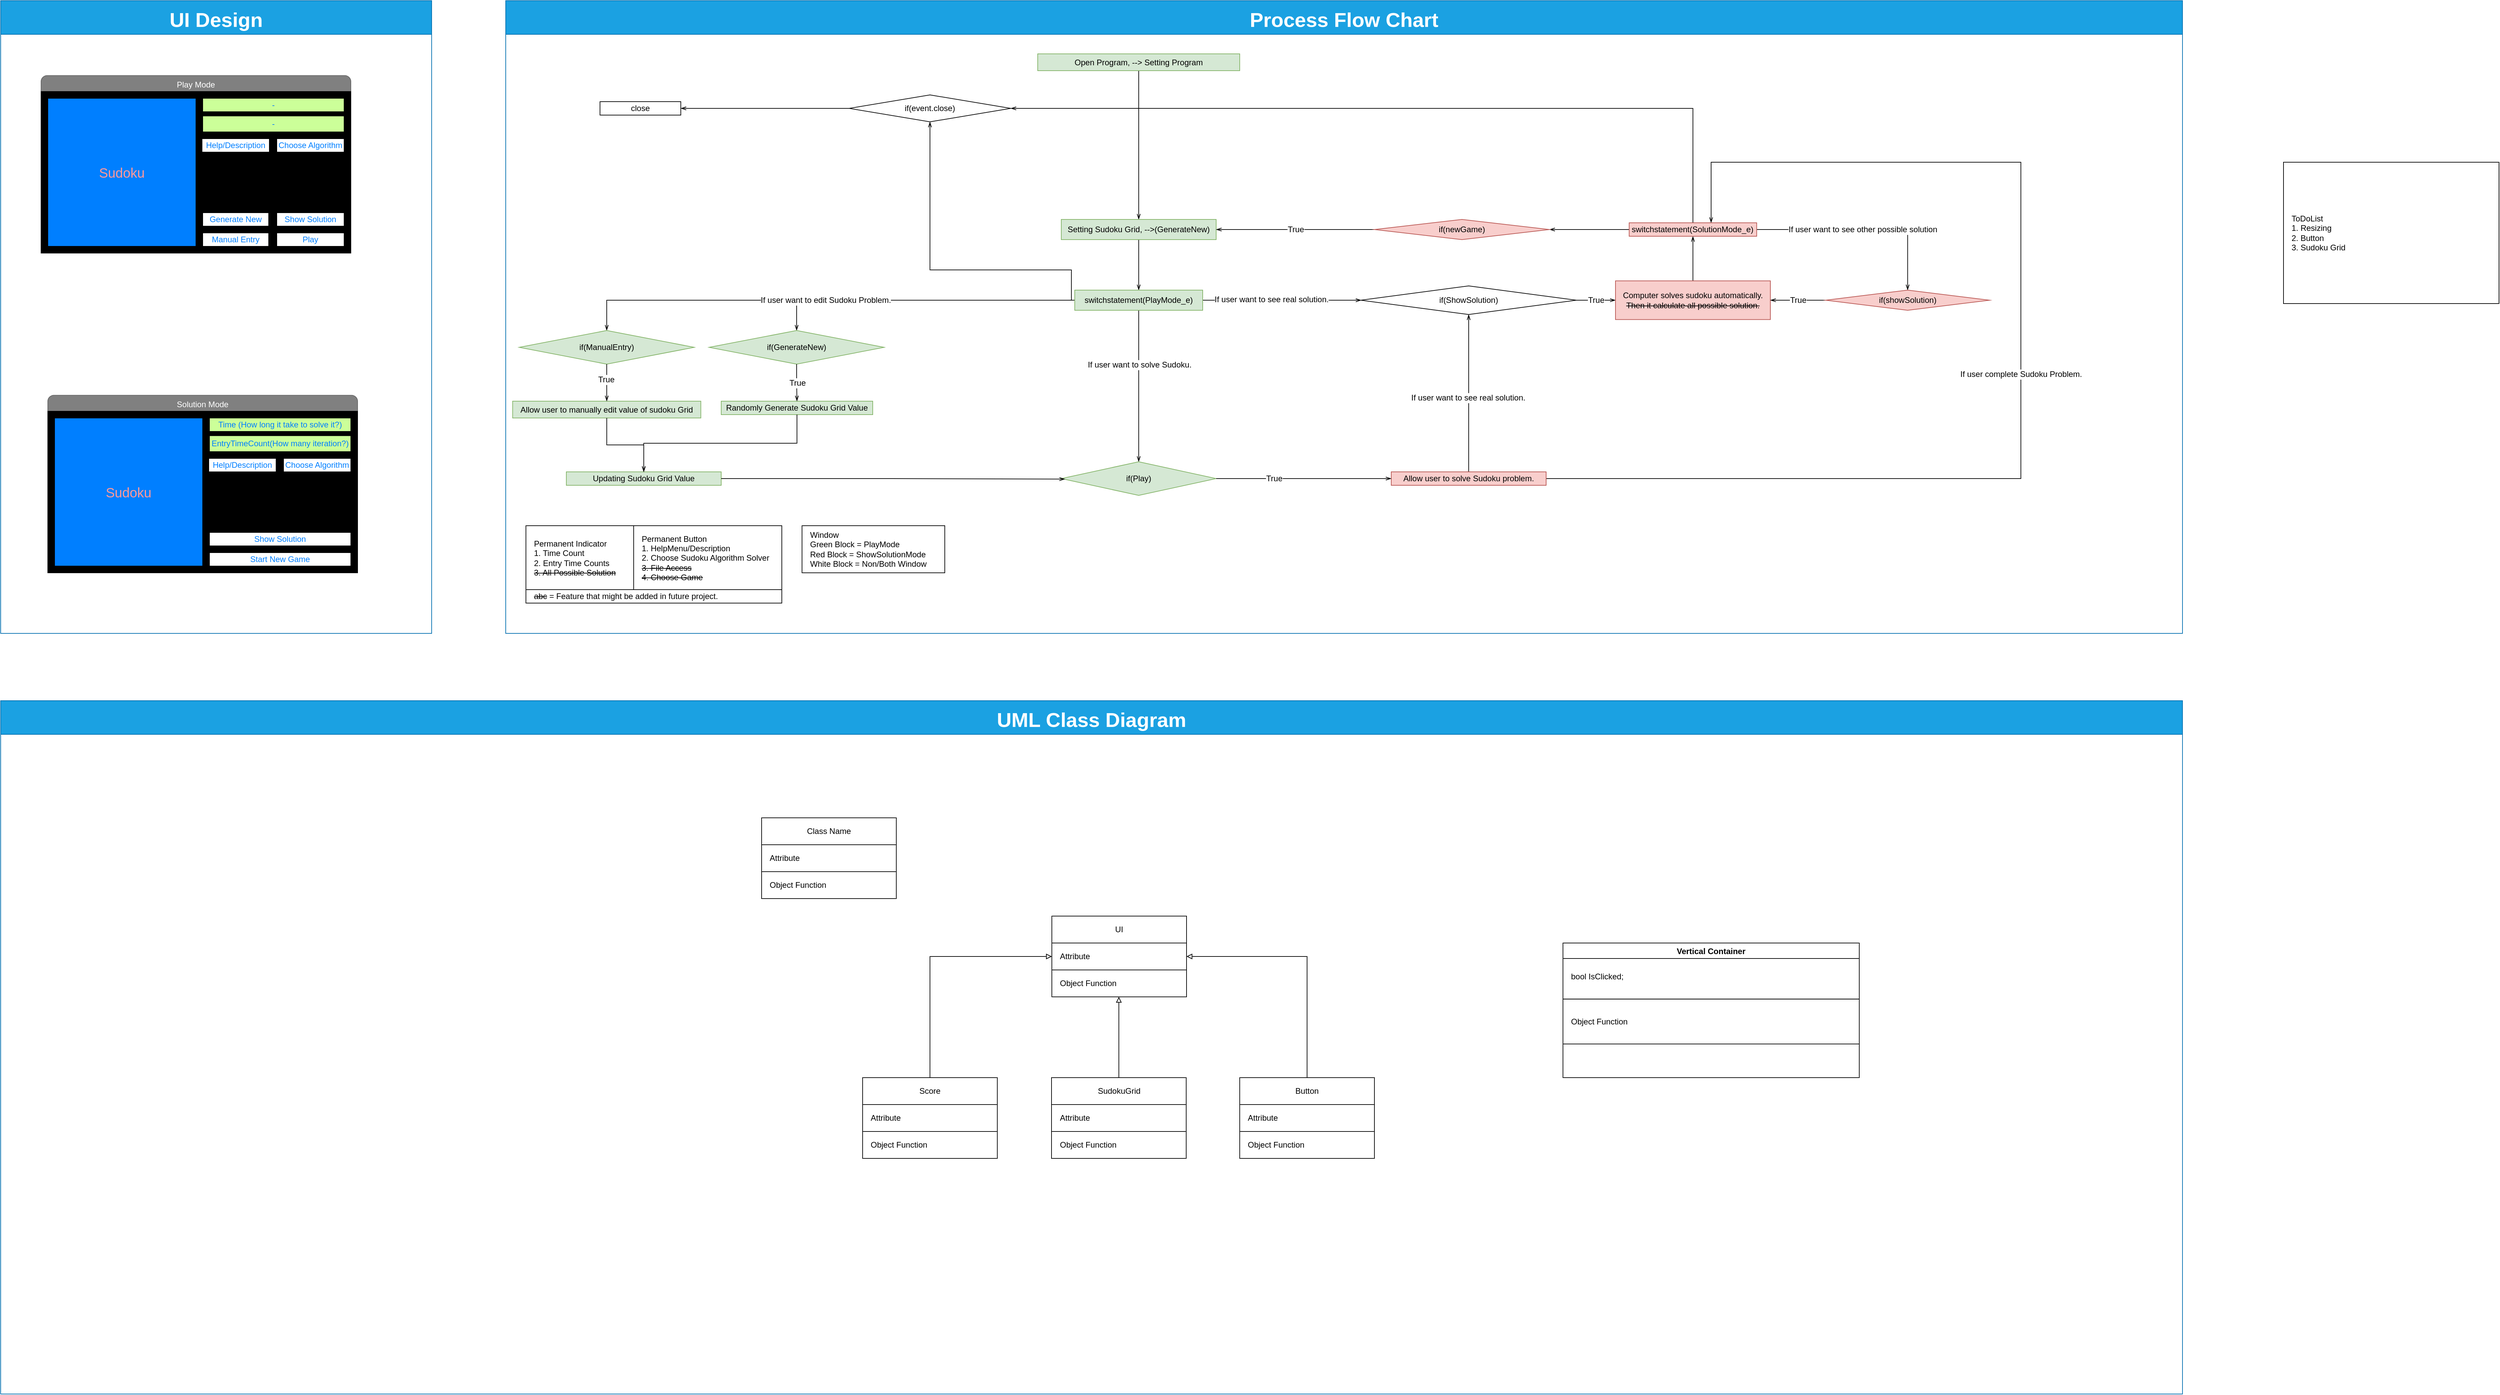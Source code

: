 <mxfile version="17.4.2" type="github">
  <diagram id="C5RBs43oDa-KdzZeNtuy" name="Page-1">
    <mxGraphModel dx="1638" dy="458" grid="1" gridSize="10" guides="1" tooltips="1" connect="1" arrows="1" fold="1" page="1" pageScale="1" pageWidth="827" pageHeight="1169" math="0" shadow="0">
      <root>
        <mxCell id="WIyWlLk6GJQsqaUBKTNV-0" />
        <mxCell id="WIyWlLk6GJQsqaUBKTNV-1" parent="WIyWlLk6GJQsqaUBKTNV-0" />
        <mxCell id="P9mcN9a8yqLOft1SeJQN-33" value="" style="edgeStyle=orthogonalEdgeStyle;rounded=0;orthogonalLoop=1;jettySize=auto;html=1;fontSize=12;startArrow=none;startFill=0;endArrow=openThin;endFill=0;" parent="WIyWlLk6GJQsqaUBKTNV-1" source="P9mcN9a8yqLOft1SeJQN-30" target="P9mcN9a8yqLOft1SeJQN-32" edge="1">
          <mxGeometry relative="1" as="geometry" />
        </mxCell>
        <mxCell id="P9mcN9a8yqLOft1SeJQN-43" value="" style="edgeStyle=orthogonalEdgeStyle;rounded=0;orthogonalLoop=1;jettySize=auto;html=1;fontSize=12;startArrow=none;startFill=0;endArrow=openThin;endFill=0;" parent="WIyWlLk6GJQsqaUBKTNV-1" source="P9mcN9a8yqLOft1SeJQN-32" target="P9mcN9a8yqLOft1SeJQN-42" edge="1">
          <mxGeometry relative="1" as="geometry" />
        </mxCell>
        <mxCell id="P9mcN9a8yqLOft1SeJQN-32" value="Setting Sudoku Grid, --&amp;gt;(GenerateNew)" style="whiteSpace=wrap;html=1;rounded=0;fillColor=#d5e8d4;strokeColor=#82b366;" parent="WIyWlLk6GJQsqaUBKTNV-1" vertex="1">
          <mxGeometry x="1015" y="805" width="230" height="30" as="geometry" />
        </mxCell>
        <mxCell id="P9mcN9a8yqLOft1SeJQN-45" value="" style="edgeStyle=orthogonalEdgeStyle;rounded=0;orthogonalLoop=1;jettySize=auto;html=1;fontSize=12;startArrow=none;startFill=0;endArrow=openThin;endFill=0;exitX=0;exitY=0.5;exitDx=0;exitDy=0;" parent="WIyWlLk6GJQsqaUBKTNV-1" source="P9mcN9a8yqLOft1SeJQN-42" target="P9mcN9a8yqLOft1SeJQN-44" edge="1">
          <mxGeometry relative="1" as="geometry" />
        </mxCell>
        <mxCell id="P9mcN9a8yqLOft1SeJQN-47" value="If user want to edit Sudoku Problem." style="edgeStyle=orthogonalEdgeStyle;rounded=0;orthogonalLoop=1;jettySize=auto;html=1;fontSize=12;startArrow=none;startFill=0;endArrow=openThin;endFill=0;" parent="WIyWlLk6GJQsqaUBKTNV-1" source="P9mcN9a8yqLOft1SeJQN-42" target="P9mcN9a8yqLOft1SeJQN-46" edge="1">
          <mxGeometry relative="1" as="geometry" />
        </mxCell>
        <mxCell id="P9mcN9a8yqLOft1SeJQN-59" value="" style="edgeStyle=orthogonalEdgeStyle;rounded=0;orthogonalLoop=1;jettySize=auto;html=1;fontSize=12;startArrow=none;startFill=0;endArrow=openThin;endFill=0;" parent="WIyWlLk6GJQsqaUBKTNV-1" source="P9mcN9a8yqLOft1SeJQN-42" target="P9mcN9a8yqLOft1SeJQN-58" edge="1">
          <mxGeometry relative="1" as="geometry" />
        </mxCell>
        <mxCell id="P9mcN9a8yqLOft1SeJQN-139" value="If user want to solve Sudoku." style="edgeLabel;html=1;align=center;verticalAlign=middle;resizable=0;points=[];fontSize=12;fontColor=#000000;" parent="P9mcN9a8yqLOft1SeJQN-59" vertex="1" connectable="0">
          <mxGeometry x="-0.279" y="1" relative="1" as="geometry">
            <mxPoint as="offset" />
          </mxGeometry>
        </mxCell>
        <mxCell id="P9mcN9a8yqLOft1SeJQN-67" value="" style="edgeStyle=orthogonalEdgeStyle;rounded=0;orthogonalLoop=1;jettySize=auto;html=1;fontSize=12;startArrow=none;startFill=0;endArrow=openThin;endFill=0;" parent="WIyWlLk6GJQsqaUBKTNV-1" source="P9mcN9a8yqLOft1SeJQN-42" target="P9mcN9a8yqLOft1SeJQN-66" edge="1">
          <mxGeometry relative="1" as="geometry" />
        </mxCell>
        <mxCell id="P9mcN9a8yqLOft1SeJQN-138" value="If user want to see real solution." style="edgeLabel;html=1;align=center;verticalAlign=middle;resizable=0;points=[];fontSize=12;fontColor=#000000;" parent="P9mcN9a8yqLOft1SeJQN-67" vertex="1" connectable="0">
          <mxGeometry x="-0.132" y="1" relative="1" as="geometry">
            <mxPoint as="offset" />
          </mxGeometry>
        </mxCell>
        <mxCell id="P9mcN9a8yqLOft1SeJQN-171" value="" style="edgeStyle=orthogonalEdgeStyle;rounded=0;orthogonalLoop=1;jettySize=auto;html=1;fontSize=30;fontColor=#000000;startArrow=none;startFill=0;endArrow=openThin;endFill=0;" parent="WIyWlLk6GJQsqaUBKTNV-1" source="P9mcN9a8yqLOft1SeJQN-42" target="P9mcN9a8yqLOft1SeJQN-170" edge="1">
          <mxGeometry relative="1" as="geometry">
            <Array as="points">
              <mxPoint x="1030" y="925" />
              <mxPoint x="1030" y="880" />
              <mxPoint x="820" y="880" />
            </Array>
          </mxGeometry>
        </mxCell>
        <mxCell id="P9mcN9a8yqLOft1SeJQN-42" value="switchstatement(PlayMode_e)" style="whiteSpace=wrap;html=1;rounded=0;fillColor=#d5e8d4;strokeColor=#82B366;" parent="WIyWlLk6GJQsqaUBKTNV-1" vertex="1">
          <mxGeometry x="1035" y="910" width="190" height="30" as="geometry" />
        </mxCell>
        <mxCell id="P9mcN9a8yqLOft1SeJQN-68" style="edgeStyle=orthogonalEdgeStyle;rounded=0;orthogonalLoop=1;jettySize=auto;html=1;entryX=0.5;entryY=1;entryDx=0;entryDy=0;fontSize=12;startArrow=none;startFill=0;endArrow=openThin;endFill=0;" parent="WIyWlLk6GJQsqaUBKTNV-1" source="P9mcN9a8yqLOft1SeJQN-62" target="P9mcN9a8yqLOft1SeJQN-66" edge="1">
          <mxGeometry relative="1" as="geometry" />
        </mxCell>
        <mxCell id="P9mcN9a8yqLOft1SeJQN-69" value="If user want to see real solution." style="edgeLabel;html=1;align=center;verticalAlign=middle;resizable=0;points=[];fontSize=12;" parent="P9mcN9a8yqLOft1SeJQN-68" vertex="1" connectable="0">
          <mxGeometry x="-0.053" y="1" relative="1" as="geometry">
            <mxPoint as="offset" />
          </mxGeometry>
        </mxCell>
        <mxCell id="P9mcN9a8yqLOft1SeJQN-116" value="If user complete Sudoku Problem." style="edgeStyle=orthogonalEdgeStyle;rounded=0;orthogonalLoop=1;jettySize=auto;html=1;fontSize=12;fontColor=#000000;startArrow=none;startFill=0;endArrow=openThin;endFill=0;" parent="WIyWlLk6GJQsqaUBKTNV-1" source="P9mcN9a8yqLOft1SeJQN-62" edge="1">
          <mxGeometry x="-0.003" relative="1" as="geometry">
            <mxPoint x="1980" y="810" as="targetPoint" />
            <Array as="points">
              <mxPoint x="2440" y="1190" />
              <mxPoint x="2440" y="720" />
              <mxPoint x="1980" y="720" />
            </Array>
            <mxPoint as="offset" />
          </mxGeometry>
        </mxCell>
        <mxCell id="P9mcN9a8yqLOft1SeJQN-71" value="True" style="edgeStyle=orthogonalEdgeStyle;rounded=0;orthogonalLoop=1;jettySize=auto;html=1;fontSize=12;startArrow=none;startFill=0;endArrow=openThin;endFill=0;" parent="WIyWlLk6GJQsqaUBKTNV-1" source="P9mcN9a8yqLOft1SeJQN-66" target="P9mcN9a8yqLOft1SeJQN-70" edge="1">
          <mxGeometry relative="1" as="geometry" />
        </mxCell>
        <mxCell id="P9mcN9a8yqLOft1SeJQN-66" value="if(ShowSolution)" style="rhombus;whiteSpace=wrap;html=1;rounded=0;" parent="WIyWlLk6GJQsqaUBKTNV-1" vertex="1">
          <mxGeometry x="1460" y="903.75" width="320" height="42.5" as="geometry" />
        </mxCell>
        <mxCell id="P9mcN9a8yqLOft1SeJQN-92" value="" style="edgeStyle=orthogonalEdgeStyle;rounded=0;orthogonalLoop=1;jettySize=auto;html=1;fontSize=12;fontColor=#FFFFFF;startArrow=none;startFill=0;endArrow=openThin;endFill=0;" parent="WIyWlLk6GJQsqaUBKTNV-1" source="P9mcN9a8yqLOft1SeJQN-70" target="P9mcN9a8yqLOft1SeJQN-91" edge="1">
          <mxGeometry relative="1" as="geometry" />
        </mxCell>
        <mxCell id="P9mcN9a8yqLOft1SeJQN-70" value="Computer solves sudoku automatically.&lt;br&gt;&lt;strike&gt;Then it calculate all possible solution.&lt;/strike&gt;" style="whiteSpace=wrap;html=1;rounded=0;fillColor=#f8cecc;strokeColor=#b85450;" parent="WIyWlLk6GJQsqaUBKTNV-1" vertex="1">
          <mxGeometry x="1838" y="896.25" width="230" height="57.5" as="geometry" />
        </mxCell>
        <mxCell id="P9mcN9a8yqLOft1SeJQN-94" value="" style="edgeStyle=orthogonalEdgeStyle;rounded=0;orthogonalLoop=1;jettySize=auto;html=1;fontSize=12;fontColor=#FFFFFF;startArrow=none;startFill=0;endArrow=openThin;endFill=0;" parent="WIyWlLk6GJQsqaUBKTNV-1" source="P9mcN9a8yqLOft1SeJQN-91" target="P9mcN9a8yqLOft1SeJQN-93" edge="1">
          <mxGeometry relative="1" as="geometry" />
        </mxCell>
        <mxCell id="P9mcN9a8yqLOft1SeJQN-97" value="If user want to see other possible solution" style="edgeStyle=orthogonalEdgeStyle;rounded=0;orthogonalLoop=1;jettySize=auto;html=1;fontSize=12;fontColor=#000000;startArrow=none;startFill=0;endArrow=openThin;endFill=0;" parent="WIyWlLk6GJQsqaUBKTNV-1" source="P9mcN9a8yqLOft1SeJQN-91" target="P9mcN9a8yqLOft1SeJQN-96" edge="1">
          <mxGeometry relative="1" as="geometry" />
        </mxCell>
        <mxCell id="P9mcN9a8yqLOft1SeJQN-173" style="edgeStyle=orthogonalEdgeStyle;rounded=0;orthogonalLoop=1;jettySize=auto;html=1;fontSize=30;fontColor=#000000;startArrow=none;startFill=0;endArrow=openThin;endFill=0;entryX=1;entryY=0.5;entryDx=0;entryDy=0;" parent="WIyWlLk6GJQsqaUBKTNV-1" source="P9mcN9a8yqLOft1SeJQN-91" target="P9mcN9a8yqLOft1SeJQN-170" edge="1">
          <mxGeometry relative="1" as="geometry">
            <mxPoint x="1630" y="580" as="targetPoint" />
            <Array as="points">
              <mxPoint x="1953" y="640" />
            </Array>
          </mxGeometry>
        </mxCell>
        <mxCell id="P9mcN9a8yqLOft1SeJQN-91" value="switchstatement(SolutionMode_e)" style="whiteSpace=wrap;html=1;rounded=0;fillColor=#f8cecc;strokeColor=#b85450;" parent="WIyWlLk6GJQsqaUBKTNV-1" vertex="1">
          <mxGeometry x="1858.31" y="810" width="189.38" height="20" as="geometry" />
        </mxCell>
        <mxCell id="P9mcN9a8yqLOft1SeJQN-95" value="&lt;font color=&quot;#000000&quot;&gt;&lt;span&gt;True&lt;/span&gt;&lt;/font&gt;" style="edgeStyle=orthogonalEdgeStyle;rounded=0;orthogonalLoop=1;jettySize=auto;html=1;entryX=1;entryY=0.5;entryDx=0;entryDy=0;fontSize=12;fontColor=#FFFFFF;startArrow=none;startFill=0;endArrow=openThin;endFill=0;" parent="WIyWlLk6GJQsqaUBKTNV-1" source="P9mcN9a8yqLOft1SeJQN-93" target="P9mcN9a8yqLOft1SeJQN-32" edge="1">
          <mxGeometry relative="1" as="geometry" />
        </mxCell>
        <mxCell id="P9mcN9a8yqLOft1SeJQN-98" value="True" style="edgeStyle=orthogonalEdgeStyle;rounded=0;orthogonalLoop=1;jettySize=auto;html=1;fontSize=12;fontColor=#000000;startArrow=none;startFill=0;endArrow=openThin;endFill=0;entryX=1;entryY=0.5;entryDx=0;entryDy=0;" parent="WIyWlLk6GJQsqaUBKTNV-1" source="P9mcN9a8yqLOft1SeJQN-96" target="P9mcN9a8yqLOft1SeJQN-70" edge="1">
          <mxGeometry relative="1" as="geometry">
            <mxPoint x="2221.87" y="960" as="targetPoint" />
          </mxGeometry>
        </mxCell>
        <mxCell id="P9mcN9a8yqLOft1SeJQN-96" value="if(showSolution)" style="rhombus;whiteSpace=wrap;html=1;rounded=0;fillColor=#f8cecc;strokeColor=#b85450;" parent="WIyWlLk6GJQsqaUBKTNV-1" vertex="1">
          <mxGeometry x="2150" y="910" width="243.74" height="30" as="geometry" />
        </mxCell>
        <mxCell id="P9mcN9a8yqLOft1SeJQN-141" value="" style="group" parent="WIyWlLk6GJQsqaUBKTNV-1" vertex="1" connectable="0">
          <mxGeometry x="720" y="1840" width="760" height="360" as="geometry" />
        </mxCell>
        <mxCell id="P9mcN9a8yqLOft1SeJQN-5" value="" style="group" parent="P9mcN9a8yqLOft1SeJQN-141" vertex="1" connectable="0">
          <mxGeometry x="281" width="200" height="120" as="geometry" />
        </mxCell>
        <mxCell id="P9mcN9a8yqLOft1SeJQN-6" value="UI" style="rounded=0;whiteSpace=wrap;html=1;" parent="P9mcN9a8yqLOft1SeJQN-5" vertex="1">
          <mxGeometry width="200" height="40" as="geometry" />
        </mxCell>
        <mxCell id="P9mcN9a8yqLOft1SeJQN-7" value="Attribute" style="rounded=0;whiteSpace=wrap;html=1;align=left;spacingLeft=10;" parent="P9mcN9a8yqLOft1SeJQN-5" vertex="1">
          <mxGeometry y="40" width="200" height="40" as="geometry" />
        </mxCell>
        <mxCell id="P9mcN9a8yqLOft1SeJQN-8" value="Object Function" style="rounded=0;whiteSpace=wrap;html=1;align=left;spacingLeft=10;" parent="P9mcN9a8yqLOft1SeJQN-5" vertex="1">
          <mxGeometry y="80" width="200" height="40" as="geometry" />
        </mxCell>
        <mxCell id="P9mcN9a8yqLOft1SeJQN-12" value="" style="group" parent="P9mcN9a8yqLOft1SeJQN-141" vertex="1" connectable="0">
          <mxGeometry y="240" width="200" height="120" as="geometry" />
        </mxCell>
        <mxCell id="P9mcN9a8yqLOft1SeJQN-13" value="Score" style="rounded=0;whiteSpace=wrap;html=1;" parent="P9mcN9a8yqLOft1SeJQN-12" vertex="1">
          <mxGeometry width="200" height="40" as="geometry" />
        </mxCell>
        <mxCell id="P9mcN9a8yqLOft1SeJQN-14" value="Attribute" style="rounded=0;whiteSpace=wrap;html=1;align=left;spacingLeft=10;" parent="P9mcN9a8yqLOft1SeJQN-12" vertex="1">
          <mxGeometry y="40" width="200" height="40" as="geometry" />
        </mxCell>
        <mxCell id="P9mcN9a8yqLOft1SeJQN-15" value="Object Function" style="rounded=0;whiteSpace=wrap;html=1;align=left;spacingLeft=10;" parent="P9mcN9a8yqLOft1SeJQN-12" vertex="1">
          <mxGeometry y="80" width="200" height="40" as="geometry" />
        </mxCell>
        <mxCell id="P9mcN9a8yqLOft1SeJQN-17" value="" style="group" parent="P9mcN9a8yqLOft1SeJQN-141" vertex="1" connectable="0">
          <mxGeometry x="560" y="240" width="200" height="120" as="geometry" />
        </mxCell>
        <mxCell id="P9mcN9a8yqLOft1SeJQN-18" value="Button" style="rounded=0;whiteSpace=wrap;html=1;" parent="P9mcN9a8yqLOft1SeJQN-17" vertex="1">
          <mxGeometry width="200" height="40" as="geometry" />
        </mxCell>
        <mxCell id="P9mcN9a8yqLOft1SeJQN-19" value="Attribute" style="rounded=0;whiteSpace=wrap;html=1;align=left;spacingLeft=10;" parent="P9mcN9a8yqLOft1SeJQN-17" vertex="1">
          <mxGeometry y="40" width="200" height="40" as="geometry" />
        </mxCell>
        <mxCell id="P9mcN9a8yqLOft1SeJQN-20" value="Object Function" style="rounded=0;whiteSpace=wrap;html=1;align=left;spacingLeft=10;" parent="P9mcN9a8yqLOft1SeJQN-17" vertex="1">
          <mxGeometry y="80" width="200" height="40" as="geometry" />
        </mxCell>
        <mxCell id="P9mcN9a8yqLOft1SeJQN-21" value="" style="group" parent="P9mcN9a8yqLOft1SeJQN-141" vertex="1" connectable="0">
          <mxGeometry x="280.5" y="240" width="200" height="120" as="geometry" />
        </mxCell>
        <mxCell id="P9mcN9a8yqLOft1SeJQN-22" value="SudokuGrid" style="rounded=0;whiteSpace=wrap;html=1;" parent="P9mcN9a8yqLOft1SeJQN-21" vertex="1">
          <mxGeometry width="200" height="40" as="geometry" />
        </mxCell>
        <mxCell id="P9mcN9a8yqLOft1SeJQN-23" value="Attribute" style="rounded=0;whiteSpace=wrap;html=1;align=left;spacingLeft=10;" parent="P9mcN9a8yqLOft1SeJQN-21" vertex="1">
          <mxGeometry y="40" width="200" height="40" as="geometry" />
        </mxCell>
        <mxCell id="P9mcN9a8yqLOft1SeJQN-24" value="Object Function" style="rounded=0;whiteSpace=wrap;html=1;align=left;spacingLeft=10;" parent="P9mcN9a8yqLOft1SeJQN-21" vertex="1">
          <mxGeometry y="80" width="200" height="40" as="geometry" />
        </mxCell>
        <mxCell id="P9mcN9a8yqLOft1SeJQN-26" style="edgeStyle=orthogonalEdgeStyle;rounded=0;orthogonalLoop=1;jettySize=auto;html=1;fontSize=20;startArrow=block;startFill=0;endArrow=none;endFill=0;" parent="P9mcN9a8yqLOft1SeJQN-141" source="P9mcN9a8yqLOft1SeJQN-7" target="P9mcN9a8yqLOft1SeJQN-13" edge="1">
          <mxGeometry relative="1" as="geometry" />
        </mxCell>
        <mxCell id="P9mcN9a8yqLOft1SeJQN-27" style="edgeStyle=orthogonalEdgeStyle;rounded=0;orthogonalLoop=1;jettySize=auto;html=1;fontSize=20;startArrow=none;startFill=0;endArrow=block;endFill=0;" parent="P9mcN9a8yqLOft1SeJQN-141" source="P9mcN9a8yqLOft1SeJQN-22" edge="1">
          <mxGeometry relative="1" as="geometry">
            <mxPoint x="380.5" y="120" as="targetPoint" />
          </mxGeometry>
        </mxCell>
        <mxCell id="P9mcN9a8yqLOft1SeJQN-28" style="edgeStyle=orthogonalEdgeStyle;rounded=0;orthogonalLoop=1;jettySize=auto;html=1;entryX=1;entryY=0.5;entryDx=0;entryDy=0;fontSize=20;startArrow=none;startFill=0;endArrow=block;endFill=0;exitX=0.5;exitY=0;exitDx=0;exitDy=0;" parent="P9mcN9a8yqLOft1SeJQN-141" source="P9mcN9a8yqLOft1SeJQN-18" target="P9mcN9a8yqLOft1SeJQN-7" edge="1">
          <mxGeometry relative="1" as="geometry" />
        </mxCell>
        <mxCell id="P9mcN9a8yqLOft1SeJQN-144" value="Process Flow Chart" style="swimlane;fontSize=30;fontColor=#ffffff;strokeColor=#006EAF;fillColor=#1ba1e2;startSize=50;" parent="WIyWlLk6GJQsqaUBKTNV-1" vertex="1">
          <mxGeometry x="190" y="480" width="2490" height="940" as="geometry" />
        </mxCell>
        <mxCell id="P9mcN9a8yqLOft1SeJQN-135" value="" style="group" parent="P9mcN9a8yqLOft1SeJQN-144" vertex="1" connectable="0">
          <mxGeometry x="30" y="780" width="380" height="115" as="geometry" />
        </mxCell>
        <mxCell id="P9mcN9a8yqLOft1SeJQN-133" value="" style="group" parent="P9mcN9a8yqLOft1SeJQN-135" vertex="1" connectable="0">
          <mxGeometry width="380" height="95" as="geometry" />
        </mxCell>
        <mxCell id="P9mcN9a8yqLOft1SeJQN-115" value="&lt;span style=&quot;white-space: pre&quot;&gt;Permanent Button&lt;br&gt;1. HelpMenu/Description&lt;br&gt;2. Choose Sudoku Algorithm Solver&lt;br&gt;&lt;strike&gt;3. File Access&lt;br/&gt;4. Choose Game&lt;/strike&gt;&lt;br&gt;&lt;/span&gt;" style="rounded=0;whiteSpace=wrap;html=1;fontSize=12;fontColor=#000000;fillColor=#FFFFFF;align=left;spacingLeft=10;" parent="P9mcN9a8yqLOft1SeJQN-133" vertex="1">
          <mxGeometry x="160" width="220" height="95" as="geometry" />
        </mxCell>
        <mxCell id="P9mcN9a8yqLOft1SeJQN-117" value="&lt;span style=&quot;white-space: pre&quot;&gt;Permanent Indicator&lt;br&gt;1. Time Count&lt;br&gt;2. Entry Time Counts&lt;br&gt;&lt;strike&gt;3. All Possible Solution&lt;/strike&gt;&lt;br&gt;&lt;/span&gt;" style="rounded=0;whiteSpace=wrap;html=1;fontSize=12;fontColor=#000000;fillColor=#FFFFFF;align=left;spacingLeft=10;" parent="P9mcN9a8yqLOft1SeJQN-133" vertex="1">
          <mxGeometry width="160" height="95" as="geometry" />
        </mxCell>
        <mxCell id="P9mcN9a8yqLOft1SeJQN-134" value="&lt;strike&gt;abc&lt;/strike&gt;&amp;nbsp;= Feature that might be added in future project." style="rounded=0;whiteSpace=wrap;html=1;fontSize=12;fontColor=#000000;fillColor=#FFFFFF;align=left;spacingLeft=10;" parent="P9mcN9a8yqLOft1SeJQN-135" vertex="1">
          <mxGeometry y="95" width="380" height="20" as="geometry" />
        </mxCell>
        <mxCell id="P9mcN9a8yqLOft1SeJQN-93" value="if(newGame)" style="rhombus;whiteSpace=wrap;html=1;rounded=0;fillColor=#f8cecc;strokeColor=#b85450;" parent="P9mcN9a8yqLOft1SeJQN-144" vertex="1">
          <mxGeometry x="1290" y="325" width="260" height="30" as="geometry" />
        </mxCell>
        <mxCell id="P9mcN9a8yqLOft1SeJQN-136" value="&lt;span style=&quot;white-space: pre&quot;&gt;Window&lt;/span&gt;&lt;br&gt;Green Block = PlayMode&lt;br&gt;Red Block = ShowSolutionMode&lt;br&gt;White Block = Non/Both Window" style="rounded=0;whiteSpace=wrap;html=1;fontSize=12;fontColor=#000000;fillColor=#FFFFFF;align=left;spacingLeft=10;" parent="P9mcN9a8yqLOft1SeJQN-144" vertex="1">
          <mxGeometry x="440" y="780" width="212" height="70" as="geometry" />
        </mxCell>
        <mxCell id="P9mcN9a8yqLOft1SeJQN-170" value="if(event.close)" style="rhombus;whiteSpace=wrap;html=1;rounded=0;" parent="P9mcN9a8yqLOft1SeJQN-144" vertex="1">
          <mxGeometry x="510" y="140" width="240" height="40" as="geometry" />
        </mxCell>
        <mxCell id="P9mcN9a8yqLOft1SeJQN-44" value="if(GenerateNew)" style="rhombus;whiteSpace=wrap;html=1;rounded=0;fillColor=#d5e8d4;strokeColor=#82b366;" parent="P9mcN9a8yqLOft1SeJQN-144" vertex="1">
          <mxGeometry x="302" y="490" width="260" height="50" as="geometry" />
        </mxCell>
        <mxCell id="P9mcN9a8yqLOft1SeJQN-54" value="Updating Sudoku Grid Value" style="whiteSpace=wrap;html=1;rounded=0;fillColor=#d5e8d4;strokeColor=#82b366;" parent="P9mcN9a8yqLOft1SeJQN-144" vertex="1">
          <mxGeometry x="90" y="700" width="230" height="20" as="geometry" />
        </mxCell>
        <mxCell id="P9mcN9a8yqLOft1SeJQN-46" value="if(ManualEntry)" style="rhombus;whiteSpace=wrap;html=1;rounded=0;fillColor=#d5e8d4;strokeColor=#82b366;" parent="P9mcN9a8yqLOft1SeJQN-144" vertex="1">
          <mxGeometry x="20" y="490" width="260" height="50" as="geometry" />
        </mxCell>
        <mxCell id="P9mcN9a8yqLOft1SeJQN-52" value="Allow user to manually edit value of sudoku Grid" style="whiteSpace=wrap;html=1;rounded=0;fillColor=#d5e8d4;strokeColor=#82b366;" parent="P9mcN9a8yqLOft1SeJQN-144" vertex="1">
          <mxGeometry x="10.25" y="595" width="279.5" height="25" as="geometry" />
        </mxCell>
        <mxCell id="P9mcN9a8yqLOft1SeJQN-53" value="" style="edgeStyle=orthogonalEdgeStyle;rounded=0;orthogonalLoop=1;jettySize=auto;html=1;fontSize=12;startArrow=none;startFill=0;endArrow=openThin;endFill=0;" parent="P9mcN9a8yqLOft1SeJQN-144" source="P9mcN9a8yqLOft1SeJQN-46" target="P9mcN9a8yqLOft1SeJQN-52" edge="1">
          <mxGeometry relative="1" as="geometry" />
        </mxCell>
        <mxCell id="P9mcN9a8yqLOft1SeJQN-64" value="True" style="edgeLabel;html=1;align=center;verticalAlign=middle;resizable=0;points=[];fontSize=12;" parent="P9mcN9a8yqLOft1SeJQN-53" vertex="1" connectable="0">
          <mxGeometry x="-0.185" y="-1" relative="1" as="geometry">
            <mxPoint as="offset" />
          </mxGeometry>
        </mxCell>
        <mxCell id="P9mcN9a8yqLOft1SeJQN-55" value="" style="edgeStyle=orthogonalEdgeStyle;rounded=0;orthogonalLoop=1;jettySize=auto;html=1;fontSize=12;startArrow=none;startFill=0;endArrow=openThin;endFill=0;" parent="P9mcN9a8yqLOft1SeJQN-144" source="P9mcN9a8yqLOft1SeJQN-52" target="P9mcN9a8yqLOft1SeJQN-54" edge="1">
          <mxGeometry relative="1" as="geometry" />
        </mxCell>
        <mxCell id="P9mcN9a8yqLOft1SeJQN-50" value="Randomly Generate Sudoku Grid Value" style="whiteSpace=wrap;html=1;rounded=0;fillColor=#d5e8d4;strokeColor=#82b366;" parent="P9mcN9a8yqLOft1SeJQN-144" vertex="1">
          <mxGeometry x="320" y="595" width="225" height="20" as="geometry" />
        </mxCell>
        <mxCell id="P9mcN9a8yqLOft1SeJQN-51" value="True" style="edgeStyle=orthogonalEdgeStyle;rounded=0;orthogonalLoop=1;jettySize=auto;html=1;fontSize=12;startArrow=none;startFill=0;endArrow=openThin;endFill=0;" parent="P9mcN9a8yqLOft1SeJQN-144" source="P9mcN9a8yqLOft1SeJQN-44" target="P9mcN9a8yqLOft1SeJQN-50" edge="1">
          <mxGeometry relative="1" as="geometry" />
        </mxCell>
        <mxCell id="P9mcN9a8yqLOft1SeJQN-57" style="edgeStyle=orthogonalEdgeStyle;rounded=0;orthogonalLoop=1;jettySize=auto;html=1;entryX=0.5;entryY=0;entryDx=0;entryDy=0;fontSize=12;startArrow=none;startFill=0;endArrow=openThin;endFill=0;" parent="P9mcN9a8yqLOft1SeJQN-144" source="P9mcN9a8yqLOft1SeJQN-50" target="P9mcN9a8yqLOft1SeJQN-54" edge="1">
          <mxGeometry relative="1" as="geometry" />
        </mxCell>
        <mxCell id="P9mcN9a8yqLOft1SeJQN-30" value="Open Program, --&amp;gt; Setting Program" style="rounded=0;whiteSpace=wrap;html=1;fontSize=12;fillColor=#d5e8d4;strokeColor=#82b366;" parent="P9mcN9a8yqLOft1SeJQN-144" vertex="1">
          <mxGeometry x="790" y="79" width="300" height="25" as="geometry" />
        </mxCell>
        <mxCell id="P9mcN9a8yqLOft1SeJQN-175" value="close" style="whiteSpace=wrap;html=1;rounded=0;" parent="P9mcN9a8yqLOft1SeJQN-144" vertex="1">
          <mxGeometry x="140" y="150" width="120" height="20" as="geometry" />
        </mxCell>
        <mxCell id="P9mcN9a8yqLOft1SeJQN-176" value="" style="edgeStyle=orthogonalEdgeStyle;rounded=0;orthogonalLoop=1;jettySize=auto;html=1;fontSize=30;fontColor=#000000;startArrow=none;startFill=0;endArrow=openThin;endFill=0;" parent="P9mcN9a8yqLOft1SeJQN-144" source="P9mcN9a8yqLOft1SeJQN-170" target="P9mcN9a8yqLOft1SeJQN-175" edge="1">
          <mxGeometry relative="1" as="geometry" />
        </mxCell>
        <mxCell id="P9mcN9a8yqLOft1SeJQN-58" value="if(Play)" style="rhombus;whiteSpace=wrap;html=1;rounded=0;fillColor=#d5e8d4;strokeColor=#82b366;" parent="P9mcN9a8yqLOft1SeJQN-144" vertex="1">
          <mxGeometry x="825" y="685" width="230" height="50" as="geometry" />
        </mxCell>
        <mxCell id="P9mcN9a8yqLOft1SeJQN-60" style="edgeStyle=orthogonalEdgeStyle;rounded=0;orthogonalLoop=1;jettySize=auto;html=1;entryX=0.023;entryY=0.516;entryDx=0;entryDy=0;entryPerimeter=0;fontSize=12;startArrow=none;startFill=0;endArrow=openThin;endFill=0;" parent="P9mcN9a8yqLOft1SeJQN-144" source="P9mcN9a8yqLOft1SeJQN-54" target="P9mcN9a8yqLOft1SeJQN-58" edge="1">
          <mxGeometry relative="1" as="geometry" />
        </mxCell>
        <mxCell id="P9mcN9a8yqLOft1SeJQN-62" value="&lt;span&gt;Allow user to solve Sudoku problem.&lt;/span&gt;" style="whiteSpace=wrap;html=1;rounded=0;fillColor=#f8cecc;strokeColor=#b85450;" parent="P9mcN9a8yqLOft1SeJQN-144" vertex="1">
          <mxGeometry x="1315" y="700" width="230" height="20" as="geometry" />
        </mxCell>
        <mxCell id="P9mcN9a8yqLOft1SeJQN-63" value="" style="edgeStyle=orthogonalEdgeStyle;rounded=0;orthogonalLoop=1;jettySize=auto;html=1;fontSize=12;startArrow=none;startFill=0;endArrow=openThin;endFill=0;" parent="P9mcN9a8yqLOft1SeJQN-144" source="P9mcN9a8yqLOft1SeJQN-58" target="P9mcN9a8yqLOft1SeJQN-62" edge="1">
          <mxGeometry relative="1" as="geometry" />
        </mxCell>
        <mxCell id="P9mcN9a8yqLOft1SeJQN-65" value="True" style="edgeLabel;html=1;align=center;verticalAlign=middle;resizable=0;points=[];fontSize=12;" parent="P9mcN9a8yqLOft1SeJQN-63" vertex="1" connectable="0">
          <mxGeometry x="-0.339" relative="1" as="geometry">
            <mxPoint as="offset" />
          </mxGeometry>
        </mxCell>
        <mxCell id="P9mcN9a8yqLOft1SeJQN-186" value="UI Design" style="swimlane;fontSize=30;fontColor=#ffffff;strokeColor=#006EAF;fillColor=#1ba1e2;startSize=50;" parent="WIyWlLk6GJQsqaUBKTNV-1" vertex="1">
          <mxGeometry x="-560" y="480" width="640" height="940" as="geometry" />
        </mxCell>
        <mxCell id="P9mcN9a8yqLOft1SeJQN-75" value="" style="group" parent="P9mcN9a8yqLOft1SeJQN-186" vertex="1" connectable="0">
          <mxGeometry x="60" y="135" width="460" height="240" as="geometry" />
        </mxCell>
        <mxCell id="P9mcN9a8yqLOft1SeJQN-76" value="Play Mode" style="rounded=1;whiteSpace=wrap;html=1;fontSize=12;fillColor=#808080;fontColor=#FFFFFF;strokeColor=#666666;verticalAlign=top;" parent="P9mcN9a8yqLOft1SeJQN-75" vertex="1">
          <mxGeometry y="-23.75" width="460" height="60" as="geometry" />
        </mxCell>
        <mxCell id="P9mcN9a8yqLOft1SeJQN-77" value="" style="rounded=0;whiteSpace=wrap;html=1;fillColor=#000000;" parent="P9mcN9a8yqLOft1SeJQN-75" vertex="1">
          <mxGeometry width="460" height="240" as="geometry" />
        </mxCell>
        <mxCell id="P9mcN9a8yqLOft1SeJQN-78" value="Sudoku" style="whiteSpace=wrap;html=1;aspect=fixed;fillColor=#007FFF;fontColor=#FF9999;fontSize=20;" parent="P9mcN9a8yqLOft1SeJQN-75" vertex="1">
          <mxGeometry x="10" y="10" width="220" height="220" as="geometry" />
        </mxCell>
        <mxCell id="P9mcN9a8yqLOft1SeJQN-79" value="Manual Entry" style="rounded=0;whiteSpace=wrap;html=1;fontColor=#007FFF;fillColor=#FFFFFF;" parent="P9mcN9a8yqLOft1SeJQN-75" vertex="1">
          <mxGeometry x="240" y="210" width="98" height="20" as="geometry" />
        </mxCell>
        <mxCell id="P9mcN9a8yqLOft1SeJQN-80" value="Play" style="rounded=0;whiteSpace=wrap;html=1;fontColor=#007FFF;fillColor=#FFFFFF;" parent="P9mcN9a8yqLOft1SeJQN-75" vertex="1">
          <mxGeometry x="350" y="210" width="100" height="20" as="geometry" />
        </mxCell>
        <mxCell id="P9mcN9a8yqLOft1SeJQN-81" value="-" style="rounded=0;whiteSpace=wrap;html=1;fontSize=12;fontColor=#007FFF;fillColor=#CCFF99;" parent="P9mcN9a8yqLOft1SeJQN-75" vertex="1">
          <mxGeometry x="240" y="10" width="210" height="20" as="geometry" />
        </mxCell>
        <mxCell id="P9mcN9a8yqLOft1SeJQN-82" value="Generate New" style="rounded=0;whiteSpace=wrap;html=1;fontColor=#007FFF;fillColor=#FFFFFF;" parent="P9mcN9a8yqLOft1SeJQN-75" vertex="1">
          <mxGeometry x="240" y="180" width="98" height="20" as="geometry" />
        </mxCell>
        <mxCell id="P9mcN9a8yqLOft1SeJQN-83" value="Show Solution" style="rounded=0;whiteSpace=wrap;html=1;fontColor=#007FFF;fillColor=#FFFFFF;" parent="P9mcN9a8yqLOft1SeJQN-75" vertex="1">
          <mxGeometry x="350" y="180" width="100" height="20" as="geometry" />
        </mxCell>
        <mxCell id="P9mcN9a8yqLOft1SeJQN-84" value="-" style="rounded=0;whiteSpace=wrap;html=1;fontSize=12;fontColor=#007FFF;fillColor=#CCFF99;" parent="P9mcN9a8yqLOft1SeJQN-75" vertex="1">
          <mxGeometry x="240" y="36.25" width="210" height="23.75" as="geometry" />
        </mxCell>
        <mxCell id="P9mcN9a8yqLOft1SeJQN-118" value="Help/Description" style="rounded=0;whiteSpace=wrap;html=1;fontColor=#007FFF;fillColor=#FFFFFF;" parent="P9mcN9a8yqLOft1SeJQN-75" vertex="1">
          <mxGeometry x="239" y="70" width="100" height="20" as="geometry" />
        </mxCell>
        <mxCell id="P9mcN9a8yqLOft1SeJQN-119" value="Choose Algorithm" style="rounded=0;whiteSpace=wrap;html=1;fontColor=#007FFF;fillColor=#FFFFFF;" parent="P9mcN9a8yqLOft1SeJQN-75" vertex="1">
          <mxGeometry x="350" y="70" width="100" height="20" as="geometry" />
        </mxCell>
        <mxCell id="P9mcN9a8yqLOft1SeJQN-121" value="" style="group" parent="P9mcN9a8yqLOft1SeJQN-186" vertex="1" connectable="0">
          <mxGeometry x="70" y="610" width="460" height="240" as="geometry" />
        </mxCell>
        <mxCell id="P9mcN9a8yqLOft1SeJQN-122" value="Solution Mode" style="rounded=1;whiteSpace=wrap;html=1;fontSize=12;fillColor=#808080;fontColor=#FFFFFF;strokeColor=#666666;verticalAlign=top;" parent="P9mcN9a8yqLOft1SeJQN-121" vertex="1">
          <mxGeometry y="-23.75" width="460" height="60" as="geometry" />
        </mxCell>
        <mxCell id="P9mcN9a8yqLOft1SeJQN-123" value="" style="rounded=0;whiteSpace=wrap;html=1;fillColor=#000000;" parent="P9mcN9a8yqLOft1SeJQN-121" vertex="1">
          <mxGeometry width="460" height="240" as="geometry" />
        </mxCell>
        <mxCell id="P9mcN9a8yqLOft1SeJQN-124" value="Sudoku" style="whiteSpace=wrap;html=1;aspect=fixed;fillColor=#007FFF;fontColor=#FF9999;fontSize=20;" parent="P9mcN9a8yqLOft1SeJQN-121" vertex="1">
          <mxGeometry x="10" y="10" width="220" height="220" as="geometry" />
        </mxCell>
        <mxCell id="P9mcN9a8yqLOft1SeJQN-126" value="Start New Game" style="rounded=0;whiteSpace=wrap;html=1;fontColor=#007FFF;fillColor=#FFFFFF;" parent="P9mcN9a8yqLOft1SeJQN-121" vertex="1">
          <mxGeometry x="240" y="210" width="210" height="20" as="geometry" />
        </mxCell>
        <mxCell id="P9mcN9a8yqLOft1SeJQN-127" value="Time (How long it take to solve it?)" style="rounded=0;whiteSpace=wrap;html=1;fontSize=12;fontColor=#007FFF;fillColor=#CCFF99;" parent="P9mcN9a8yqLOft1SeJQN-121" vertex="1">
          <mxGeometry x="240" y="10" width="210" height="20" as="geometry" />
        </mxCell>
        <mxCell id="P9mcN9a8yqLOft1SeJQN-129" value="Show Solution" style="rounded=0;whiteSpace=wrap;html=1;fontColor=#007FFF;fillColor=#FFFFFF;" parent="P9mcN9a8yqLOft1SeJQN-121" vertex="1">
          <mxGeometry x="240" y="180" width="210" height="20" as="geometry" />
        </mxCell>
        <mxCell id="P9mcN9a8yqLOft1SeJQN-130" value="EntryTimeCount(How many iteration?)" style="rounded=0;whiteSpace=wrap;html=1;fontSize=12;fontColor=#007FFF;fillColor=#CCFF99;" parent="P9mcN9a8yqLOft1SeJQN-121" vertex="1">
          <mxGeometry x="240" y="36.25" width="210" height="23.75" as="geometry" />
        </mxCell>
        <mxCell id="P9mcN9a8yqLOft1SeJQN-131" value="Help/Description" style="rounded=0;whiteSpace=wrap;html=1;fontColor=#007FFF;fillColor=#FFFFFF;" parent="P9mcN9a8yqLOft1SeJQN-121" vertex="1">
          <mxGeometry x="239" y="70" width="100" height="20" as="geometry" />
        </mxCell>
        <mxCell id="P9mcN9a8yqLOft1SeJQN-132" value="Choose Algorithm" style="rounded=0;whiteSpace=wrap;html=1;fontColor=#007FFF;fillColor=#FFFFFF;" parent="P9mcN9a8yqLOft1SeJQN-121" vertex="1">
          <mxGeometry x="350" y="70" width="100" height="20" as="geometry" />
        </mxCell>
        <mxCell id="P9mcN9a8yqLOft1SeJQN-187" value="UML Class Diagram" style="swimlane;fontSize=30;fontColor=#ffffff;strokeColor=#006EAF;fillColor=#1ba1e2;startSize=50;" parent="WIyWlLk6GJQsqaUBKTNV-1" vertex="1">
          <mxGeometry x="-560" y="1520" width="3240" height="1030" as="geometry" />
        </mxCell>
        <mxCell id="P9mcN9a8yqLOft1SeJQN-4" value="" style="group" parent="P9mcN9a8yqLOft1SeJQN-187" vertex="1" connectable="0">
          <mxGeometry x="1130" y="174" width="200" height="120" as="geometry" />
        </mxCell>
        <mxCell id="P9mcN9a8yqLOft1SeJQN-1" value="Class Name" style="rounded=0;whiteSpace=wrap;html=1;" parent="P9mcN9a8yqLOft1SeJQN-4" vertex="1">
          <mxGeometry width="200" height="40" as="geometry" />
        </mxCell>
        <mxCell id="P9mcN9a8yqLOft1SeJQN-2" value="Attribute" style="rounded=0;whiteSpace=wrap;html=1;align=left;spacingLeft=10;" parent="P9mcN9a8yqLOft1SeJQN-4" vertex="1">
          <mxGeometry y="40" width="200" height="40" as="geometry" />
        </mxCell>
        <mxCell id="P9mcN9a8yqLOft1SeJQN-3" value="Object Function" style="rounded=0;whiteSpace=wrap;html=1;align=left;spacingLeft=10;" parent="P9mcN9a8yqLOft1SeJQN-4" vertex="1">
          <mxGeometry y="80" width="200" height="40" as="geometry" />
        </mxCell>
        <mxCell id="T0IvxzMPPqT-EUR_LRWB-5" value="" style="group" vertex="1" connectable="0" parent="P9mcN9a8yqLOft1SeJQN-187">
          <mxGeometry x="2320" y="376.667" width="440" height="183.333" as="geometry" />
        </mxCell>
        <mxCell id="T0IvxzMPPqT-EUR_LRWB-2" value="bool IsClicked;" style="rounded=0;whiteSpace=wrap;html=1;align=left;spacingLeft=10;" vertex="1" parent="T0IvxzMPPqT-EUR_LRWB-5">
          <mxGeometry width="440" height="66.67" as="geometry" />
        </mxCell>
        <mxCell id="T0IvxzMPPqT-EUR_LRWB-3" value="Object Function" style="rounded=0;whiteSpace=wrap;html=1;align=left;spacingLeft=10;" vertex="1" parent="T0IvxzMPPqT-EUR_LRWB-5">
          <mxGeometry y="66.67" width="440" height="66.67" as="geometry" />
        </mxCell>
        <mxCell id="T0IvxzMPPqT-EUR_LRWB-4" value="Vertical Container" style="swimlane;" vertex="1" parent="T0IvxzMPPqT-EUR_LRWB-5">
          <mxGeometry y="-16.667" width="440" height="200" as="geometry" />
        </mxCell>
        <mxCell id="r1Gb7q5Ko3Jy97gECT0b-0" value="&lt;span style=&quot;white-space: pre&quot;&gt;ToDoList&lt;br/&gt;1. Resizing&lt;br/&gt;2. Button&lt;br/&gt;3. Sudoku Grid&lt;br/&gt;&lt;/span&gt;" style="rounded=0;whiteSpace=wrap;html=1;align=left;spacingLeft=10;" parent="WIyWlLk6GJQsqaUBKTNV-1" vertex="1">
          <mxGeometry x="2830" y="720" width="320" height="210" as="geometry" />
        </mxCell>
      </root>
    </mxGraphModel>
  </diagram>
</mxfile>
